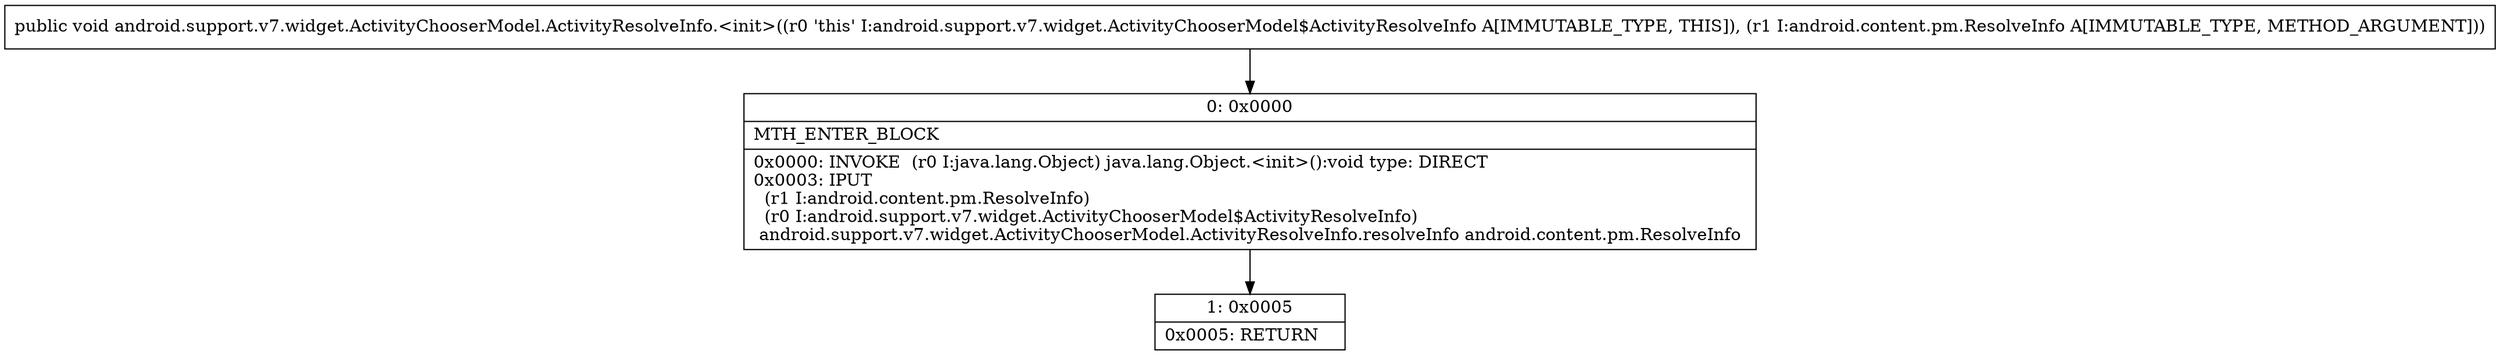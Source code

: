 digraph "CFG forandroid.support.v7.widget.ActivityChooserModel.ActivityResolveInfo.\<init\>(Landroid\/content\/pm\/ResolveInfo;)V" {
Node_0 [shape=record,label="{0\:\ 0x0000|MTH_ENTER_BLOCK\l|0x0000: INVOKE  (r0 I:java.lang.Object) java.lang.Object.\<init\>():void type: DIRECT \l0x0003: IPUT  \l  (r1 I:android.content.pm.ResolveInfo)\l  (r0 I:android.support.v7.widget.ActivityChooserModel$ActivityResolveInfo)\l android.support.v7.widget.ActivityChooserModel.ActivityResolveInfo.resolveInfo android.content.pm.ResolveInfo \l}"];
Node_1 [shape=record,label="{1\:\ 0x0005|0x0005: RETURN   \l}"];
MethodNode[shape=record,label="{public void android.support.v7.widget.ActivityChooserModel.ActivityResolveInfo.\<init\>((r0 'this' I:android.support.v7.widget.ActivityChooserModel$ActivityResolveInfo A[IMMUTABLE_TYPE, THIS]), (r1 I:android.content.pm.ResolveInfo A[IMMUTABLE_TYPE, METHOD_ARGUMENT])) }"];
MethodNode -> Node_0;
Node_0 -> Node_1;
}

